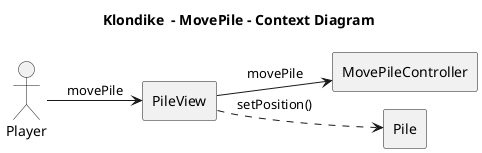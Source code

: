 @startuml ContextDiagram
!pragma layout smetana
title Klondike  - MovePile - Context Diagram
left to right direction

actor Player
rectangle PileView
rectangle MovePileController
rectangle Pile

Player --> PileView: movePile
PileView --> MovePileController: movePile
PileView ..> Pile: setPosition()

@enduml
